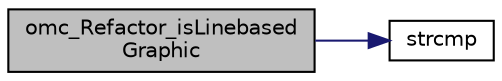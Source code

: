 digraph "omc_Refactor_isLinebasedGraphic"
{
  edge [fontname="Helvetica",fontsize="10",labelfontname="Helvetica",labelfontsize="10"];
  node [fontname="Helvetica",fontsize="10",shape=record];
  rankdir="LR";
  Node1546 [label="omc_Refactor_isLinebased\lGraphic",height=0.2,width=0.4,color="black", fillcolor="grey75", style="filled", fontcolor="black"];
  Node1546 -> Node1547 [color="midnightblue",fontsize="10",style="solid",fontname="Helvetica"];
  Node1547 [label="strcmp",height=0.2,width=0.4,color="black", fillcolor="white", style="filled",URL="$db/d13/_c_vode_get_8m.html#ab022bbe018438998408fda94a327a547"];
}
